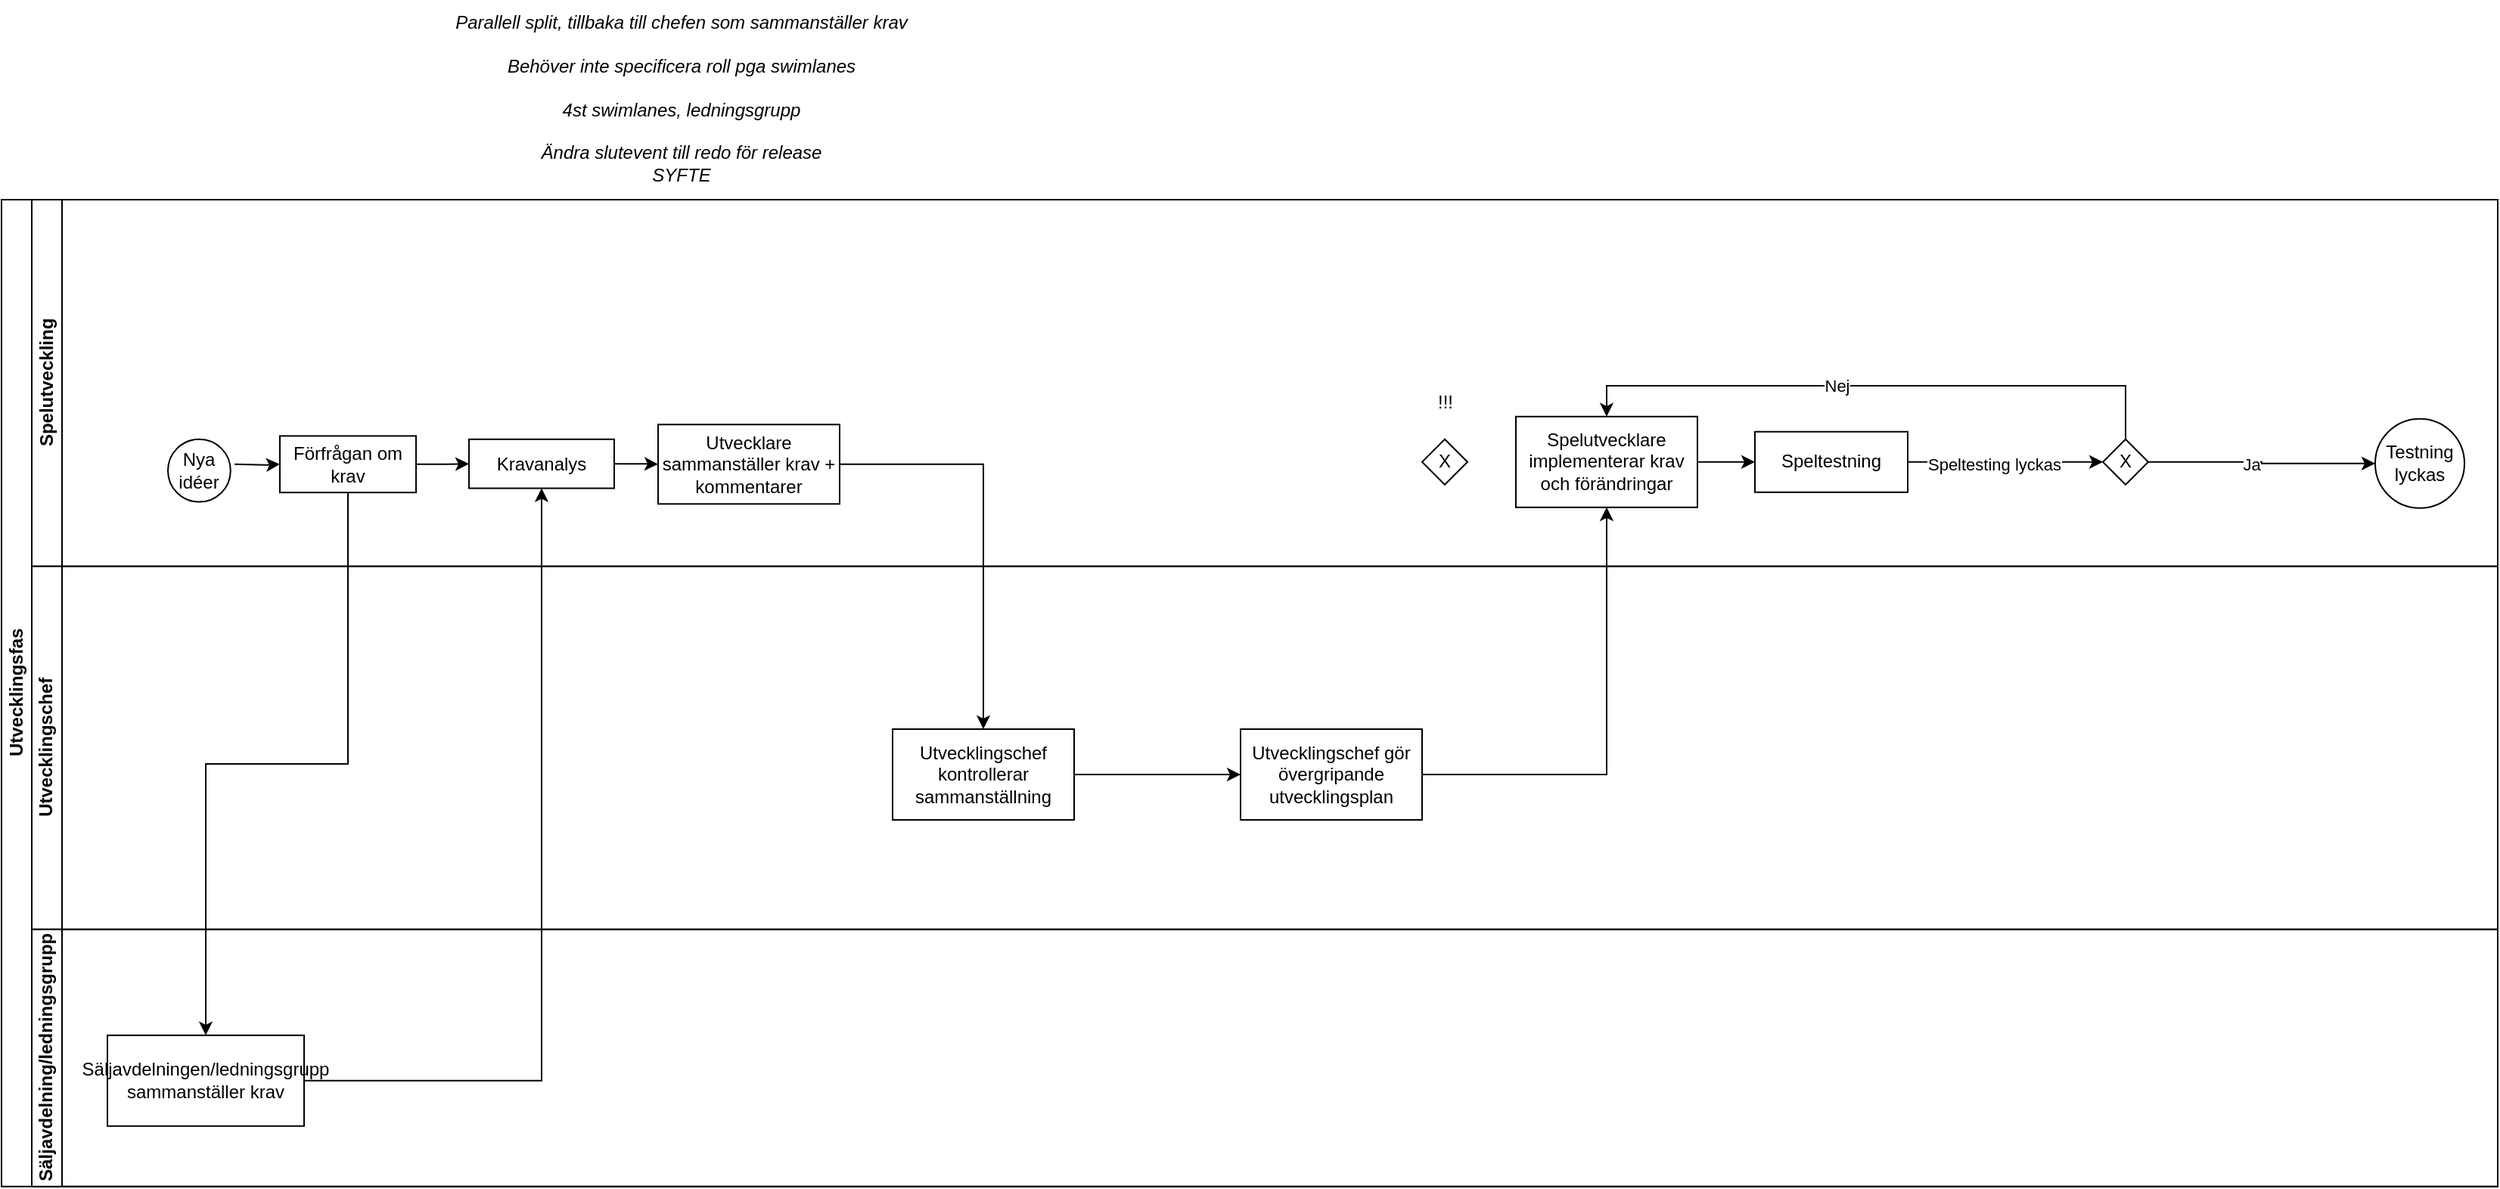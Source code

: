 <mxfile version="24.7.17">
  <diagram id="prtHgNgQTEPvFCAcTncT" name="Page-1">
    <mxGraphModel dx="3081" dy="1025" grid="1" gridSize="10" guides="1" tooltips="1" connect="1" arrows="1" fold="1" page="1" pageScale="1" pageWidth="1169" pageHeight="827" math="0" shadow="0">
      <root>
        <mxCell id="0" />
        <mxCell id="1" parent="0" />
        <mxCell id="dNxyNK7c78bLwvsdeMH5-19" value="Utvecklingsfas" style="swimlane;html=1;childLayout=stackLayout;resizeParent=1;resizeParentMax=0;horizontal=0;startSize=20;horizontalStack=0;" parent="1" vertex="1">
          <mxGeometry x="-1169" y="400" width="1650" height="652.39" as="geometry" />
        </mxCell>
        <mxCell id="dNxyNK7c78bLwvsdeMH5-20" value="Spelutveckling" style="swimlane;html=1;startSize=20;horizontal=0;" parent="dNxyNK7c78bLwvsdeMH5-19" vertex="1">
          <mxGeometry x="20" width="1630" height="242.39" as="geometry" />
        </mxCell>
        <mxCell id="benG8j_t6gKuDIGaQDt3-3" value="" style="edgeStyle=orthogonalEdgeStyle;rounded=0;orthogonalLoop=1;jettySize=auto;html=1;" parent="dNxyNK7c78bLwvsdeMH5-20" target="benG8j_t6gKuDIGaQDt3-2" edge="1">
          <mxGeometry relative="1" as="geometry">
            <mxPoint x="134" y="174.857" as="sourcePoint" />
          </mxGeometry>
        </mxCell>
        <mxCell id="benG8j_t6gKuDIGaQDt3-5" value="" style="edgeStyle=orthogonalEdgeStyle;rounded=0;orthogonalLoop=1;jettySize=auto;html=1;" parent="dNxyNK7c78bLwvsdeMH5-20" source="benG8j_t6gKuDIGaQDt3-2" target="benG8j_t6gKuDIGaQDt3-4" edge="1">
          <mxGeometry relative="1" as="geometry" />
        </mxCell>
        <mxCell id="benG8j_t6gKuDIGaQDt3-2" value="Förfrågan om krav" style="whiteSpace=wrap;html=1;rounded=0;" parent="dNxyNK7c78bLwvsdeMH5-20" vertex="1">
          <mxGeometry x="164" y="156.19" width="90" height="37.39" as="geometry" />
        </mxCell>
        <mxCell id="1ozGzpsq_Gwrm7K7Cgik-42" value="" style="edgeStyle=orthogonalEdgeStyle;rounded=0;orthogonalLoop=1;jettySize=auto;html=1;" parent="dNxyNK7c78bLwvsdeMH5-20" source="benG8j_t6gKuDIGaQDt3-4" target="benG8j_t6gKuDIGaQDt3-10" edge="1">
          <mxGeometry relative="1" as="geometry" />
        </mxCell>
        <mxCell id="benG8j_t6gKuDIGaQDt3-4" value="Kravanalys" style="whiteSpace=wrap;html=1;rounded=0;" parent="dNxyNK7c78bLwvsdeMH5-20" vertex="1">
          <mxGeometry x="289" y="158.39" width="96" height="32.39" as="geometry" />
        </mxCell>
        <mxCell id="benG8j_t6gKuDIGaQDt3-10" value="Utvecklare sammanställer krav + kommentarer" style="rounded=0;whiteSpace=wrap;html=1;" parent="dNxyNK7c78bLwvsdeMH5-20" vertex="1">
          <mxGeometry x="414" y="148.64" width="120" height="52.5" as="geometry" />
        </mxCell>
        <mxCell id="benG8j_t6gKuDIGaQDt3-20" value="" style="edgeStyle=orthogonalEdgeStyle;rounded=0;orthogonalLoop=1;jettySize=auto;html=1;" parent="dNxyNK7c78bLwvsdeMH5-20" source="benG8j_t6gKuDIGaQDt3-16" target="benG8j_t6gKuDIGaQDt3-19" edge="1">
          <mxGeometry relative="1" as="geometry" />
        </mxCell>
        <mxCell id="benG8j_t6gKuDIGaQDt3-16" value="Spelutvecklare implementerar krav och förändringar" style="whiteSpace=wrap;html=1;rounded=0;" parent="dNxyNK7c78bLwvsdeMH5-20" vertex="1">
          <mxGeometry x="981" y="143.39" width="120" height="60" as="geometry" />
        </mxCell>
        <mxCell id="1ozGzpsq_Gwrm7K7Cgik-43" style="edgeStyle=orthogonalEdgeStyle;rounded=0;orthogonalLoop=1;jettySize=auto;html=1;exitX=1;exitY=0.5;exitDx=0;exitDy=0;entryX=0;entryY=0.5;entryDx=0;entryDy=0;" parent="dNxyNK7c78bLwvsdeMH5-20" source="benG8j_t6gKuDIGaQDt3-19" target="benG8j_t6gKuDIGaQDt3-21" edge="1">
          <mxGeometry relative="1" as="geometry" />
        </mxCell>
        <mxCell id="1ozGzpsq_Gwrm7K7Cgik-44" value="Speltesting lyckas" style="edgeLabel;html=1;align=center;verticalAlign=middle;resizable=0;points=[];" parent="1ozGzpsq_Gwrm7K7Cgik-43" vertex="1" connectable="0">
          <mxGeometry x="-0.119" y="-1" relative="1" as="geometry">
            <mxPoint as="offset" />
          </mxGeometry>
        </mxCell>
        <mxCell id="benG8j_t6gKuDIGaQDt3-19" value="Speltestning" style="whiteSpace=wrap;html=1;rounded=0;" parent="dNxyNK7c78bLwvsdeMH5-20" vertex="1">
          <mxGeometry x="1139" y="153.39" width="101" height="40" as="geometry" />
        </mxCell>
        <mxCell id="1ozGzpsq_Gwrm7K7Cgik-46" style="edgeStyle=orthogonalEdgeStyle;rounded=0;orthogonalLoop=1;jettySize=auto;html=1;entryX=0.5;entryY=0;entryDx=0;entryDy=0;" parent="dNxyNK7c78bLwvsdeMH5-20" source="benG8j_t6gKuDIGaQDt3-21" target="benG8j_t6gKuDIGaQDt3-16" edge="1">
          <mxGeometry relative="1" as="geometry">
            <Array as="points">
              <mxPoint x="1384" y="123" />
              <mxPoint x="1041" y="123" />
            </Array>
          </mxGeometry>
        </mxCell>
        <mxCell id="1ozGzpsq_Gwrm7K7Cgik-47" value="Nej" style="edgeLabel;html=1;align=center;verticalAlign=middle;resizable=0;points=[];" parent="1ozGzpsq_Gwrm7K7Cgik-46" vertex="1" connectable="0">
          <mxGeometry x="0.137" relative="1" as="geometry">
            <mxPoint as="offset" />
          </mxGeometry>
        </mxCell>
        <mxCell id="1ozGzpsq_Gwrm7K7Cgik-56" value="" style="edgeStyle=orthogonalEdgeStyle;rounded=0;orthogonalLoop=1;jettySize=auto;html=1;entryX=0;entryY=0.5;entryDx=0;entryDy=0;" parent="dNxyNK7c78bLwvsdeMH5-20" source="benG8j_t6gKuDIGaQDt3-21" target="1ozGzpsq_Gwrm7K7Cgik-36" edge="1">
          <mxGeometry relative="1" as="geometry">
            <mxPoint x="1499" y="173" as="targetPoint" />
          </mxGeometry>
        </mxCell>
        <mxCell id="1ozGzpsq_Gwrm7K7Cgik-58" value="Ja" style="edgeLabel;html=1;align=center;verticalAlign=middle;resizable=0;points=[];" parent="1ozGzpsq_Gwrm7K7Cgik-56" vertex="1" connectable="0">
          <mxGeometry x="-0.104" y="-1" relative="1" as="geometry">
            <mxPoint as="offset" />
          </mxGeometry>
        </mxCell>
        <mxCell id="benG8j_t6gKuDIGaQDt3-21" value="X" style="rhombus;whiteSpace=wrap;html=1;" parent="dNxyNK7c78bLwvsdeMH5-20" vertex="1">
          <mxGeometry x="1369" y="158.39" width="30" height="30" as="geometry" />
        </mxCell>
        <mxCell id="1ozGzpsq_Gwrm7K7Cgik-35" value="Nya idéer" style="ellipse;whiteSpace=wrap;html=1;aspect=fixed;" parent="dNxyNK7c78bLwvsdeMH5-20" vertex="1">
          <mxGeometry x="90" y="158.39" width="41.39" height="41.39" as="geometry" />
        </mxCell>
        <mxCell id="1ozGzpsq_Gwrm7K7Cgik-36" value="Testning lyckas" style="ellipse;whiteSpace=wrap;html=1;aspect=fixed;" parent="dNxyNK7c78bLwvsdeMH5-20" vertex="1">
          <mxGeometry x="1549" y="144.89" width="59" height="59" as="geometry" />
        </mxCell>
        <mxCell id="jptgUe7U8hX7GJ4pCIhy-2" value="X" style="rhombus;whiteSpace=wrap;html=1;" vertex="1" parent="dNxyNK7c78bLwvsdeMH5-20">
          <mxGeometry x="919" y="158.39" width="30" height="30" as="geometry" />
        </mxCell>
        <mxCell id="jptgUe7U8hX7GJ4pCIhy-3" value="!!!" style="text;html=1;align=center;verticalAlign=middle;resizable=0;points=[];autosize=1;strokeColor=none;fillColor=none;" vertex="1" parent="dNxyNK7c78bLwvsdeMH5-20">
          <mxGeometry x="919" y="118.64" width="30" height="30" as="geometry" />
        </mxCell>
        <mxCell id="1ozGzpsq_Gwrm7K7Cgik-6" value="Utvecklingschef" style="swimlane;html=1;startSize=20;horizontal=0;" parent="dNxyNK7c78bLwvsdeMH5-19" vertex="1">
          <mxGeometry x="20" y="242.39" width="1630" height="240" as="geometry" />
        </mxCell>
        <mxCell id="1ozGzpsq_Gwrm7K7Cgik-7" value="" style="edgeStyle=orthogonalEdgeStyle;rounded=0;orthogonalLoop=1;jettySize=auto;html=1;" parent="1ozGzpsq_Gwrm7K7Cgik-6" edge="1">
          <mxGeometry relative="1" as="geometry">
            <mxPoint x="164" y="174.923" as="targetPoint" />
          </mxGeometry>
        </mxCell>
        <mxCell id="benG8j_t6gKuDIGaQDt3-11" value="Utvecklingschef kontrollerar sammanställning " style="whiteSpace=wrap;html=1;rounded=0;" parent="1ozGzpsq_Gwrm7K7Cgik-6" vertex="1">
          <mxGeometry x="569" y="107.61" width="120" height="60" as="geometry" />
        </mxCell>
        <mxCell id="benG8j_t6gKuDIGaQDt3-13" value="Utvecklingschef gör övergripande utvecklingsplan" style="whiteSpace=wrap;html=1;rounded=0;" parent="1ozGzpsq_Gwrm7K7Cgik-6" vertex="1">
          <mxGeometry x="799" y="107.61" width="120" height="60" as="geometry" />
        </mxCell>
        <mxCell id="benG8j_t6gKuDIGaQDt3-14" value="" style="edgeStyle=orthogonalEdgeStyle;rounded=0;orthogonalLoop=1;jettySize=auto;html=1;" parent="1ozGzpsq_Gwrm7K7Cgik-6" source="benG8j_t6gKuDIGaQDt3-11" target="benG8j_t6gKuDIGaQDt3-13" edge="1">
          <mxGeometry relative="1" as="geometry" />
        </mxCell>
        <mxCell id="dNxyNK7c78bLwvsdeMH5-21" value="Säljavdelning/ledningsgrupp" style="swimlane;html=1;startSize=20;horizontal=0;" parent="dNxyNK7c78bLwvsdeMH5-19" vertex="1">
          <mxGeometry x="20" y="482.39" width="1630" height="170" as="geometry" />
        </mxCell>
        <mxCell id="benG8j_t6gKuDIGaQDt3-6" value="Säljavdelningen/ledningsgrupp sammanställer krav" style="whiteSpace=wrap;html=1;rounded=0;" parent="dNxyNK7c78bLwvsdeMH5-21" vertex="1">
          <mxGeometry x="50" y="70" width="130" height="60" as="geometry" />
        </mxCell>
        <mxCell id="benG8j_t6gKuDIGaQDt3-12" value="" style="edgeStyle=orthogonalEdgeStyle;rounded=0;orthogonalLoop=1;jettySize=auto;html=1;" parent="dNxyNK7c78bLwvsdeMH5-19" source="benG8j_t6gKuDIGaQDt3-10" target="benG8j_t6gKuDIGaQDt3-11" edge="1">
          <mxGeometry relative="1" as="geometry" />
        </mxCell>
        <mxCell id="benG8j_t6gKuDIGaQDt3-17" value="" style="edgeStyle=orthogonalEdgeStyle;rounded=0;orthogonalLoop=1;jettySize=auto;html=1;" parent="dNxyNK7c78bLwvsdeMH5-19" source="benG8j_t6gKuDIGaQDt3-13" target="benG8j_t6gKuDIGaQDt3-16" edge="1">
          <mxGeometry relative="1" as="geometry" />
        </mxCell>
        <mxCell id="1ozGzpsq_Gwrm7K7Cgik-39" style="edgeStyle=orthogonalEdgeStyle;rounded=0;orthogonalLoop=1;jettySize=auto;html=1;entryX=0.5;entryY=0;entryDx=0;entryDy=0;" parent="dNxyNK7c78bLwvsdeMH5-19" source="benG8j_t6gKuDIGaQDt3-2" target="benG8j_t6gKuDIGaQDt3-6" edge="1">
          <mxGeometry relative="1" as="geometry" />
        </mxCell>
        <mxCell id="1ozGzpsq_Gwrm7K7Cgik-40" style="edgeStyle=orthogonalEdgeStyle;rounded=0;orthogonalLoop=1;jettySize=auto;html=1;entryX=0.5;entryY=1;entryDx=0;entryDy=0;" parent="dNxyNK7c78bLwvsdeMH5-19" source="benG8j_t6gKuDIGaQDt3-6" target="benG8j_t6gKuDIGaQDt3-4" edge="1">
          <mxGeometry relative="1" as="geometry" />
        </mxCell>
        <mxCell id="jptgUe7U8hX7GJ4pCIhy-1" value="&lt;div&gt;&lt;i&gt;Parallell split, tillbaka till chefen som sammanställer krav&lt;/i&gt;&lt;br&gt;&lt;/div&gt;&lt;div&gt;&lt;br&gt;&lt;/div&gt;&lt;div&gt;&lt;i&gt;Behöver inte specificera roll pga swimlanes&lt;/i&gt;&lt;br&gt;&lt;/div&gt;&lt;div&gt;&lt;br&gt;&lt;/div&gt;&lt;div&gt;&lt;i&gt;4st swimlanes, ledningsgrupp&lt;/i&gt;&lt;br&gt;&lt;/div&gt;&lt;div&gt;&lt;br&gt;&lt;/div&gt;&lt;div&gt;&lt;i&gt;Ändra slutevent till redo för release&lt;/i&gt;&lt;/div&gt;&lt;div&gt;&lt;i&gt;SYFTE&lt;br&gt;&lt;/i&gt;&lt;/div&gt;" style="text;html=1;align=center;verticalAlign=middle;resizable=0;points=[];autosize=1;strokeColor=none;fillColor=none;" vertex="1" parent="1">
          <mxGeometry x="-880" y="268" width="320" height="130" as="geometry" />
        </mxCell>
      </root>
    </mxGraphModel>
  </diagram>
</mxfile>
